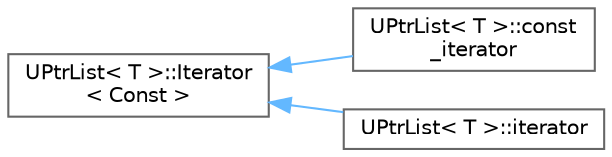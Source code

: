 digraph "Graphical Class Hierarchy"
{
 // LATEX_PDF_SIZE
  bgcolor="transparent";
  edge [fontname=Helvetica,fontsize=10,labelfontname=Helvetica,labelfontsize=10];
  node [fontname=Helvetica,fontsize=10,shape=box,height=0.2,width=0.4];
  rankdir="LR";
  Node0 [id="Node000000",label="UPtrList\< T \>::Iterator\l\< Const \>",height=0.2,width=0.4,color="grey40", fillcolor="white", style="filled",URL="$classFoam_1_1UPtrList_1_1Iterator.html",tooltip=" "];
  Node0 -> Node1 [id="edge5628_Node000000_Node000001",dir="back",color="steelblue1",style="solid",tooltip=" "];
  Node1 [id="Node000001",label="UPtrList\< T \>::const\l_iterator",height=0.2,width=0.4,color="grey40", fillcolor="white", style="filled",URL="$classFoam_1_1UPtrList_1_1const__iterator.html",tooltip=" "];
  Node0 -> Node2 [id="edge5629_Node000000_Node000002",dir="back",color="steelblue1",style="solid",tooltip=" "];
  Node2 [id="Node000002",label="UPtrList\< T \>::iterator",height=0.2,width=0.4,color="grey40", fillcolor="white", style="filled",URL="$classFoam_1_1UPtrList_1_1iterator.html",tooltip=" "];
}
